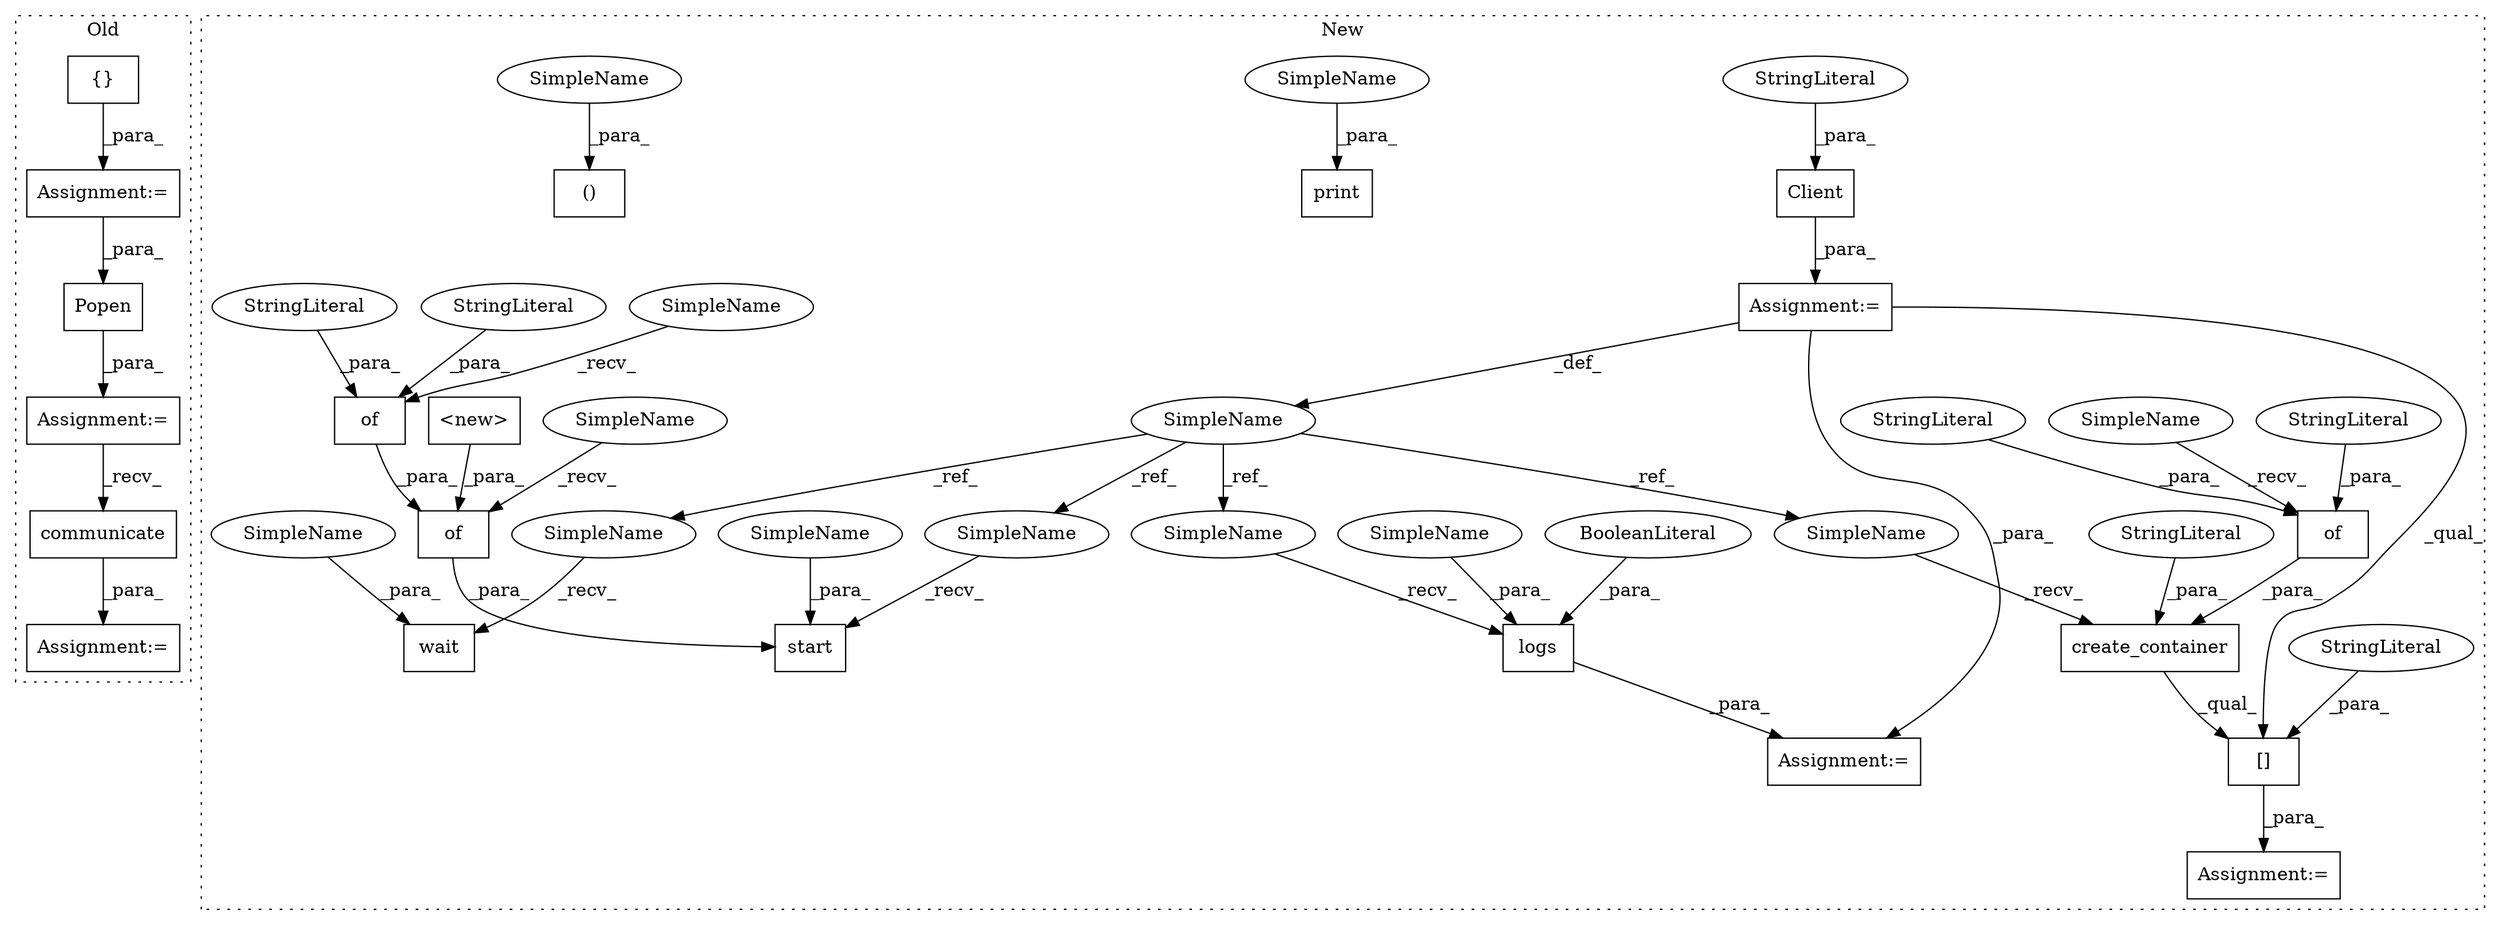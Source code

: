 digraph G {
subgraph cluster0 {
1 [label="communicate" a="32" s="6377" l="13" shape="box"];
3 [label="Popen" a="32" s="6307,6326" l="6,1" shape="box"];
4 [label="{}" a="4" s="5960,6290" l="1,1" shape="box"];
14 [label="Assignment:=" a="7" s="5947" l="1" shape="box"];
15 [label="Assignment:=" a="7" s="6306" l="1" shape="box"];
17 [label="Assignment:=" a="7" s="6367" l="2" shape="box"];
label = "Old";
style="dotted";
}
subgraph cluster1 {
2 [label="logs" a="32" s="6365,6382" l="5,1" shape="box"];
5 [label="wait" a="32" s="6330,6342" l="5,1" shape="box"];
6 [label="start" a="32" s="6198,6314" l="6,1" shape="box"];
7 [label="BooleanLiteral" a="9" s="6378" l="4" shape="ellipse"];
8 [label="SimpleName" a="42" s="5981" l="6" shape="ellipse"];
9 [label="of" a="32" s="6216,6313" l="3,1" shape="box"];
10 [label="of" a="32" s="6295,6312" l="3,1" shape="box"];
11 [label="StringLiteral" a="45" s="6298" l="6" shape="ellipse"];
12 [label="StringLiteral" a="45" s="6305" l="7" shape="ellipse"];
13 [label="<new>" a="14" s="6219" l="22" shape="box"];
16 [label="Assignment:=" a="7" s="6357" l="1" shape="box"];
18 [label="create_container" a="32" s="6082,6154" l="17,1" shape="box"];
19 [label="()" a="106" s="6039" l="34" shape="box"];
20 [label="[]" a="2" s="6075,6160" l="81,1" shape="box"];
21 [label="of" a="32" s="6123,6153" l="3,1" shape="box"];
22 [label="Client" a="32" s="5988,6023" l="7,1" shape="box"];
23 [label="StringLiteral" a="45" s="6151" l="2" shape="ellipse"];
24 [label="StringLiteral" a="45" s="6156" l="4" shape="ellipse"];
25 [label="StringLiteral" a="45" s="5995" l="28" shape="ellipse"];
26 [label="Assignment:=" a="7" s="6073" l="2" shape="box"];
27 [label="Assignment:=" a="7" s="5987" l="1" shape="box"];
28 [label="StringLiteral" a="45" s="6099" l="19" shape="ellipse"];
29 [label="StringLiteral" a="45" s="6143" l="7" shape="ellipse"];
30 [label="print" a="32" s="6169,6182" l="6,1" shape="box"];
31 [label="SimpleName" a="42" s="6291" l="3" shape="ellipse"];
32 [label="SimpleName" a="42" s="6119" l="3" shape="ellipse"];
33 [label="SimpleName" a="42" s="6212" l="3" shape="ellipse"];
34 [label="SimpleName" a="42" s="6191" l="6" shape="ellipse"];
35 [label="SimpleName" a="42" s="6075" l="6" shape="ellipse"];
36 [label="SimpleName" a="42" s="6358" l="6" shape="ellipse"];
37 [label="SimpleName" a="42" s="6323" l="6" shape="ellipse"];
38 [label="SimpleName" a="42" s="6175" l="7" shape="ellipse"];
39 [label="SimpleName" a="42" s="6370" l="7" shape="ellipse"];
40 [label="SimpleName" a="42" s="6066" l="7" shape="ellipse"];
41 [label="SimpleName" a="42" s="6335" l="7" shape="ellipse"];
42 [label="SimpleName" a="42" s="6204" l="7" shape="ellipse"];
label = "New";
style="dotted";
}
1 -> 17 [label="_para_"];
2 -> 16 [label="_para_"];
3 -> 15 [label="_para_"];
4 -> 14 [label="_para_"];
7 -> 2 [label="_para_"];
8 -> 36 [label="_ref_"];
8 -> 37 [label="_ref_"];
8 -> 35 [label="_ref_"];
8 -> 34 [label="_ref_"];
9 -> 6 [label="_para_"];
10 -> 9 [label="_para_"];
11 -> 10 [label="_para_"];
12 -> 10 [label="_para_"];
13 -> 9 [label="_para_"];
14 -> 3 [label="_para_"];
15 -> 1 [label="_recv_"];
18 -> 20 [label="_qual_"];
20 -> 26 [label="_para_"];
21 -> 18 [label="_para_"];
22 -> 27 [label="_para_"];
23 -> 21 [label="_para_"];
24 -> 20 [label="_para_"];
25 -> 22 [label="_para_"];
27 -> 16 [label="_para_"];
27 -> 8 [label="_def_"];
27 -> 20 [label="_qual_"];
28 -> 18 [label="_para_"];
29 -> 21 [label="_para_"];
31 -> 10 [label="_recv_"];
32 -> 21 [label="_recv_"];
33 -> 9 [label="_recv_"];
34 -> 6 [label="_recv_"];
35 -> 18 [label="_recv_"];
36 -> 2 [label="_recv_"];
37 -> 5 [label="_recv_"];
38 -> 30 [label="_para_"];
39 -> 2 [label="_para_"];
40 -> 19 [label="_para_"];
41 -> 5 [label="_para_"];
42 -> 6 [label="_para_"];
}